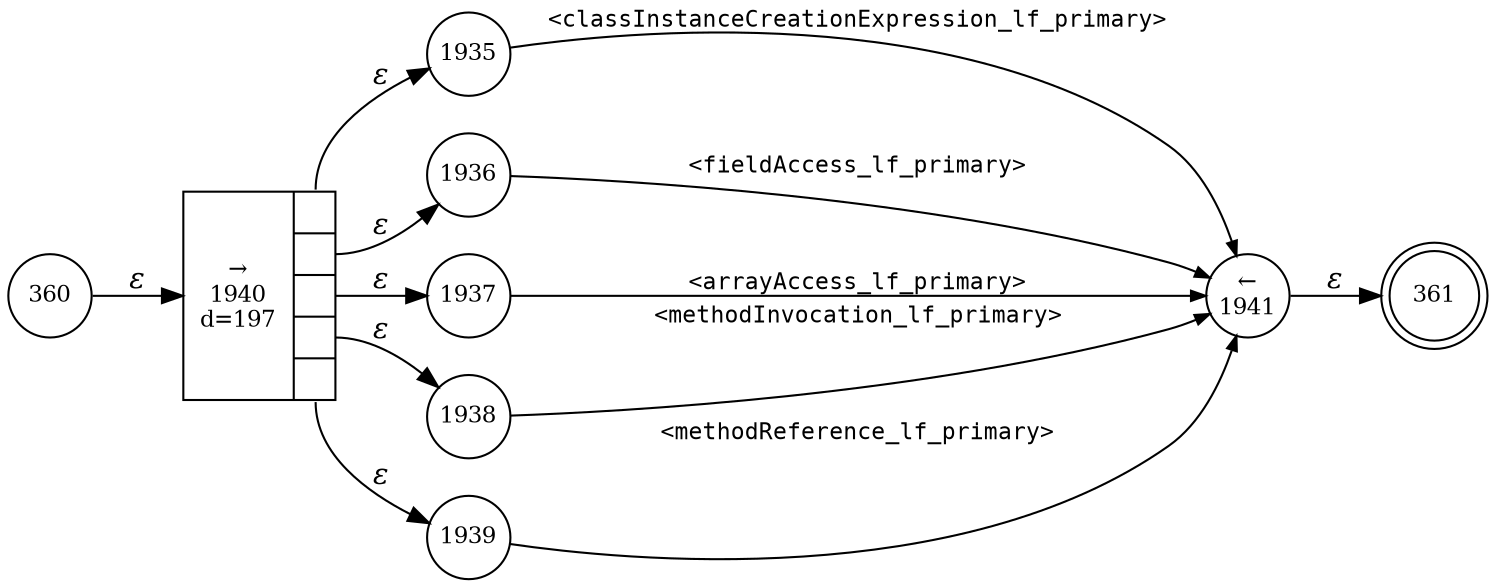 digraph ATN {
rankdir=LR;
s361[fontsize=11, label="361", shape=doublecircle, fixedsize=true, width=.6];
s1936[fontsize=11,label="1936", shape=circle, fixedsize=true, width=.55, peripheries=1];
s1937[fontsize=11,label="1937", shape=circle, fixedsize=true, width=.55, peripheries=1];
s1938[fontsize=11,label="1938", shape=circle, fixedsize=true, width=.55, peripheries=1];
s1939[fontsize=11,label="1939", shape=circle, fixedsize=true, width=.55, peripheries=1];
s1940[fontsize=11,label="{&rarr;\n1940\nd=197|{<p0>|<p1>|<p2>|<p3>|<p4>}}", shape=record, fixedsize=false, peripheries=1];
s1941[fontsize=11,label="&larr;\n1941", shape=circle, fixedsize=true, width=.55, peripheries=1];
s360[fontsize=11,label="360", shape=circle, fixedsize=true, width=.55, peripheries=1];
s1935[fontsize=11,label="1935", shape=circle, fixedsize=true, width=.55, peripheries=1];
s360 -> s1940 [fontname="Times-Italic", label="&epsilon;"];
s1940:p0 -> s1935 [fontname="Times-Italic", label="&epsilon;"];
s1940:p1 -> s1936 [fontname="Times-Italic", label="&epsilon;"];
s1940:p2 -> s1937 [fontname="Times-Italic", label="&epsilon;"];
s1940:p3 -> s1938 [fontname="Times-Italic", label="&epsilon;"];
s1940:p4 -> s1939 [fontname="Times-Italic", label="&epsilon;"];
s1935 -> s1941 [fontsize=11, fontname="Courier", arrowsize=.7, label = "<classInstanceCreationExpression_lf_primary>", arrowhead = normal];
s1936 -> s1941 [fontsize=11, fontname="Courier", arrowsize=.7, label = "<fieldAccess_lf_primary>", arrowhead = normal];
s1937 -> s1941 [fontsize=11, fontname="Courier", arrowsize=.7, label = "<arrayAccess_lf_primary>", arrowhead = normal];
s1938 -> s1941 [fontsize=11, fontname="Courier", arrowsize=.7, label = "<methodInvocation_lf_primary>", arrowhead = normal];
s1939 -> s1941 [fontsize=11, fontname="Courier", arrowsize=.7, label = "<methodReference_lf_primary>", arrowhead = normal];
s1941 -> s361 [fontname="Times-Italic", label="&epsilon;"];
}